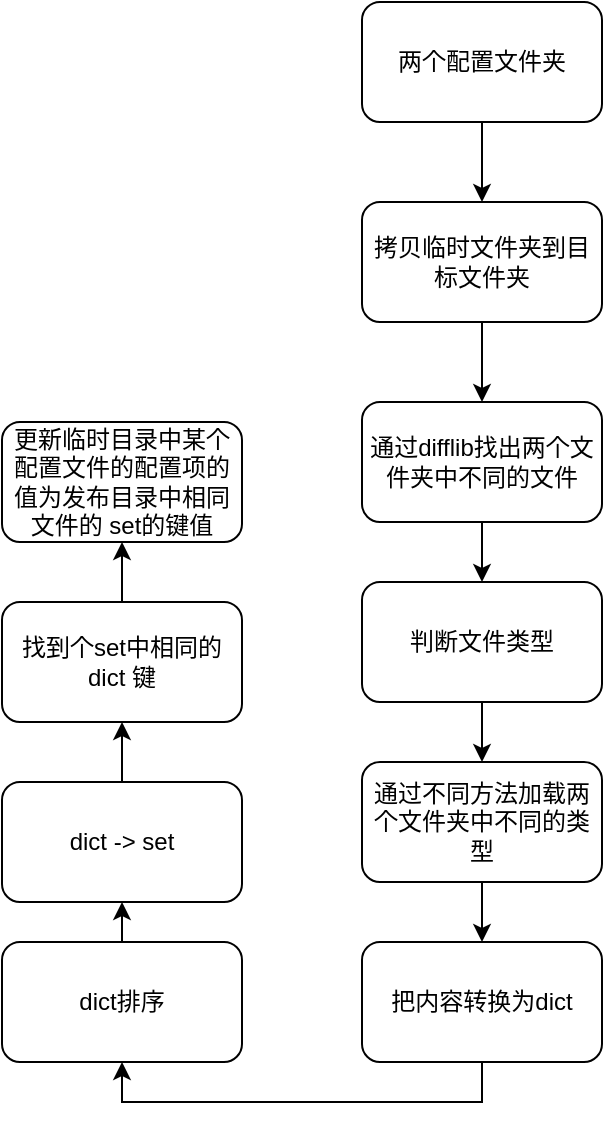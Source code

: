 <mxfile version="12.4.9" type="github">
  <diagram id="37CvHzea32pG5xBqfoUi" name="Page-1">
    <mxGraphModel dx="1360" dy="753" grid="1" gridSize="10" guides="1" tooltips="1" connect="1" arrows="1" fold="1" page="1" pageScale="1" pageWidth="3300" pageHeight="4681" math="0" shadow="0">
      <root>
        <mxCell id="0"/>
        <mxCell id="1" parent="0"/>
        <mxCell id="xKirvXIODHRyzetSx6ma-11" style="edgeStyle=orthogonalEdgeStyle;rounded=0;orthogonalLoop=1;jettySize=auto;html=1;exitX=0.5;exitY=1;exitDx=0;exitDy=0;entryX=0.5;entryY=0;entryDx=0;entryDy=0;" edge="1" parent="1" source="xKirvXIODHRyzetSx6ma-1" target="xKirvXIODHRyzetSx6ma-10">
          <mxGeometry relative="1" as="geometry"/>
        </mxCell>
        <mxCell id="xKirvXIODHRyzetSx6ma-1" value="两个配置文件夹" style="rounded=1;whiteSpace=wrap;html=1;" vertex="1" parent="1">
          <mxGeometry x="530" y="70" width="120" height="60" as="geometry"/>
        </mxCell>
        <mxCell id="xKirvXIODHRyzetSx6ma-13" style="edgeStyle=orthogonalEdgeStyle;rounded=0;orthogonalLoop=1;jettySize=auto;html=1;exitX=0.5;exitY=1;exitDx=0;exitDy=0;entryX=0.5;entryY=0;entryDx=0;entryDy=0;" edge="1" parent="1" source="xKirvXIODHRyzetSx6ma-2" target="xKirvXIODHRyzetSx6ma-3">
          <mxGeometry relative="1" as="geometry"/>
        </mxCell>
        <mxCell id="xKirvXIODHRyzetSx6ma-2" value="通过difflib找出两个文件夹中不同的文件" style="rounded=1;whiteSpace=wrap;html=1;" vertex="1" parent="1">
          <mxGeometry x="530" y="270" width="120" height="60" as="geometry"/>
        </mxCell>
        <mxCell id="xKirvXIODHRyzetSx6ma-14" style="edgeStyle=orthogonalEdgeStyle;rounded=0;orthogonalLoop=1;jettySize=auto;html=1;exitX=0.5;exitY=1;exitDx=0;exitDy=0;entryX=0.5;entryY=0;entryDx=0;entryDy=0;" edge="1" parent="1" source="xKirvXIODHRyzetSx6ma-3" target="xKirvXIODHRyzetSx6ma-4">
          <mxGeometry relative="1" as="geometry"/>
        </mxCell>
        <mxCell id="xKirvXIODHRyzetSx6ma-3" value="判断文件类型" style="rounded=1;whiteSpace=wrap;html=1;" vertex="1" parent="1">
          <mxGeometry x="530" y="360" width="120" height="60" as="geometry"/>
        </mxCell>
        <mxCell id="xKirvXIODHRyzetSx6ma-15" style="edgeStyle=orthogonalEdgeStyle;rounded=0;orthogonalLoop=1;jettySize=auto;html=1;exitX=0.5;exitY=1;exitDx=0;exitDy=0;entryX=0.5;entryY=0;entryDx=0;entryDy=0;" edge="1" parent="1" source="xKirvXIODHRyzetSx6ma-4" target="xKirvXIODHRyzetSx6ma-5">
          <mxGeometry relative="1" as="geometry"/>
        </mxCell>
        <mxCell id="xKirvXIODHRyzetSx6ma-4" value="通过不同方法加载两个文件夹中不同的类型" style="rounded=1;whiteSpace=wrap;html=1;" vertex="1" parent="1">
          <mxGeometry x="530" y="450" width="120" height="60" as="geometry"/>
        </mxCell>
        <mxCell id="xKirvXIODHRyzetSx6ma-16" style="edgeStyle=orthogonalEdgeStyle;rounded=0;orthogonalLoop=1;jettySize=auto;html=1;exitX=0.5;exitY=1;exitDx=0;exitDy=0;entryX=0.5;entryY=1;entryDx=0;entryDy=0;" edge="1" parent="1" source="xKirvXIODHRyzetSx6ma-5" target="xKirvXIODHRyzetSx6ma-6">
          <mxGeometry relative="1" as="geometry"/>
        </mxCell>
        <mxCell id="xKirvXIODHRyzetSx6ma-5" value="把内容转换为dict" style="rounded=1;whiteSpace=wrap;html=1;" vertex="1" parent="1">
          <mxGeometry x="530" y="540" width="120" height="60" as="geometry"/>
        </mxCell>
        <mxCell id="xKirvXIODHRyzetSx6ma-17" style="edgeStyle=orthogonalEdgeStyle;rounded=0;orthogonalLoop=1;jettySize=auto;html=1;exitX=0.5;exitY=0;exitDx=0;exitDy=0;entryX=0.5;entryY=1;entryDx=0;entryDy=0;" edge="1" parent="1" source="xKirvXIODHRyzetSx6ma-6" target="xKirvXIODHRyzetSx6ma-7">
          <mxGeometry relative="1" as="geometry"/>
        </mxCell>
        <mxCell id="xKirvXIODHRyzetSx6ma-6" value="dict排序" style="rounded=1;whiteSpace=wrap;html=1;" vertex="1" parent="1">
          <mxGeometry x="350" y="540" width="120" height="60" as="geometry"/>
        </mxCell>
        <mxCell id="xKirvXIODHRyzetSx6ma-18" style="edgeStyle=orthogonalEdgeStyle;rounded=0;orthogonalLoop=1;jettySize=auto;html=1;exitX=0.5;exitY=0;exitDx=0;exitDy=0;entryX=0.5;entryY=1;entryDx=0;entryDy=0;" edge="1" parent="1" source="xKirvXIODHRyzetSx6ma-7" target="xKirvXIODHRyzetSx6ma-8">
          <mxGeometry relative="1" as="geometry"/>
        </mxCell>
        <mxCell id="xKirvXIODHRyzetSx6ma-7" value="dict -&amp;gt; set" style="rounded=1;whiteSpace=wrap;html=1;" vertex="1" parent="1">
          <mxGeometry x="350" y="460" width="120" height="60" as="geometry"/>
        </mxCell>
        <mxCell id="xKirvXIODHRyzetSx6ma-19" style="edgeStyle=orthogonalEdgeStyle;rounded=0;orthogonalLoop=1;jettySize=auto;html=1;exitX=0.5;exitY=0;exitDx=0;exitDy=0;entryX=0.5;entryY=1;entryDx=0;entryDy=0;" edge="1" parent="1" source="xKirvXIODHRyzetSx6ma-8" target="xKirvXIODHRyzetSx6ma-9">
          <mxGeometry relative="1" as="geometry"/>
        </mxCell>
        <mxCell id="xKirvXIODHRyzetSx6ma-8" value="找到个set中相同的dict&amp;nbsp;键" style="rounded=1;whiteSpace=wrap;html=1;" vertex="1" parent="1">
          <mxGeometry x="350" y="370" width="120" height="60" as="geometry"/>
        </mxCell>
        <mxCell id="xKirvXIODHRyzetSx6ma-9" value="更新临时目录中某个配置文件的配置项的值为发布目录中相同文件的 set的键值" style="rounded=1;whiteSpace=wrap;html=1;" vertex="1" parent="1">
          <mxGeometry x="350" y="280" width="120" height="60" as="geometry"/>
        </mxCell>
        <mxCell id="xKirvXIODHRyzetSx6ma-12" style="edgeStyle=orthogonalEdgeStyle;rounded=0;orthogonalLoop=1;jettySize=auto;html=1;exitX=0.5;exitY=1;exitDx=0;exitDy=0;entryX=0.5;entryY=0;entryDx=0;entryDy=0;" edge="1" parent="1" source="xKirvXIODHRyzetSx6ma-10" target="xKirvXIODHRyzetSx6ma-2">
          <mxGeometry relative="1" as="geometry"/>
        </mxCell>
        <mxCell id="xKirvXIODHRyzetSx6ma-10" value="拷贝临时文件夹到目标文件夹" style="rounded=1;whiteSpace=wrap;html=1;" vertex="1" parent="1">
          <mxGeometry x="530" y="170" width="120" height="60" as="geometry"/>
        </mxCell>
      </root>
    </mxGraphModel>
  </diagram>
</mxfile>
